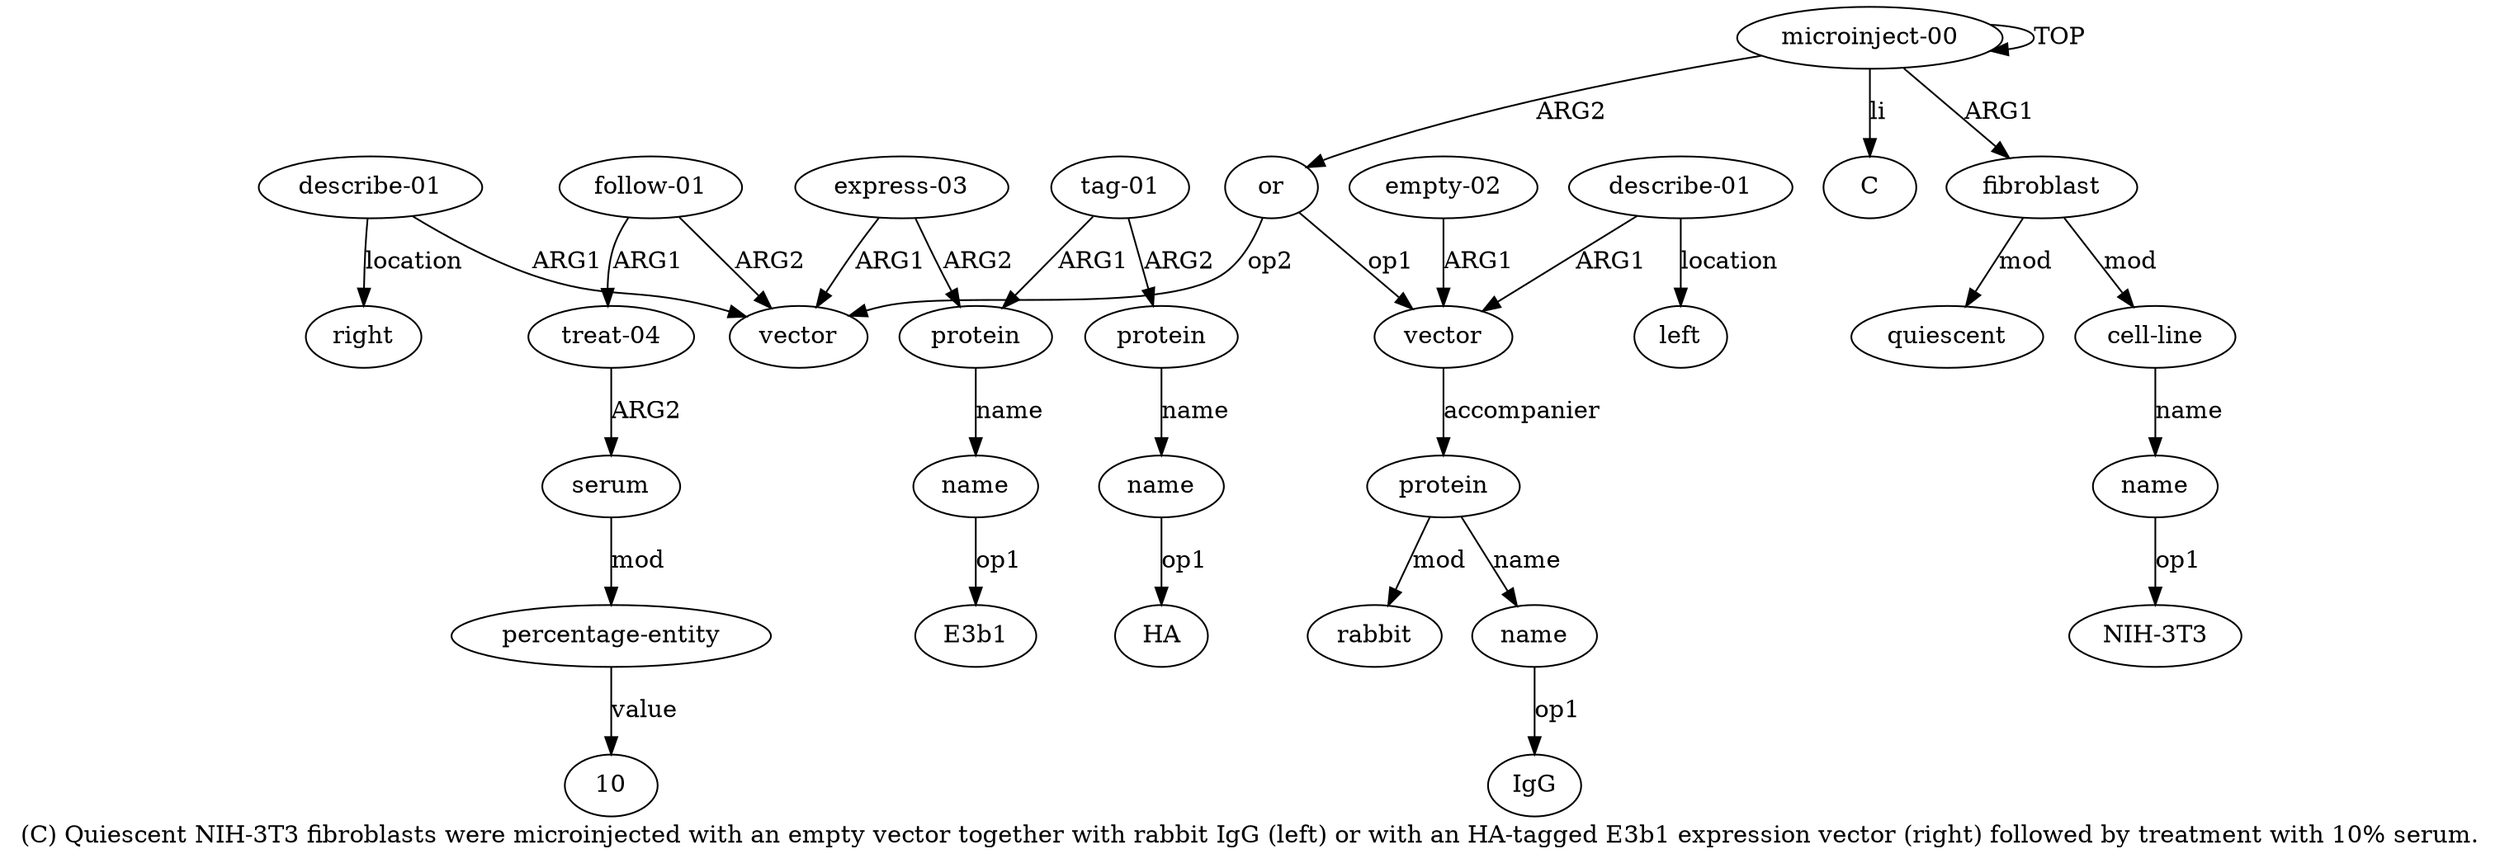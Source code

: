 digraph  {
	graph [label="(C) Quiescent NIH-3T3 fibroblasts were microinjected with an empty vector together with rabbit IgG (left) or with an HA-tagged E3b1 \
expression vector (right) followed by treatment with 10% serum."];
	node [label="\N"];
	a20	 [color=black,
		gold_ind=20,
		gold_label="describe-01",
		label="describe-01",
		test_ind=20,
		test_label="describe-01"];
	a21	 [color=black,
		gold_ind=21,
		gold_label=right,
		label=right,
		test_ind=21,
		test_label=right];
	a20 -> a21 [key=0,
	color=black,
	gold_label=location,
	label=location,
	test_label=location];
a13 [color=black,
	gold_ind=13,
	gold_label=vector,
	label=vector,
	test_ind=13,
	test_label=vector];
a20 -> a13 [key=0,
color=black,
gold_label=ARG1,
label=ARG1,
test_label=ARG1];
a22 [color=black,
gold_ind=22,
gold_label="follow-01",
label="follow-01",
test_ind=22,
test_label="follow-01"];
a23 [color=black,
gold_ind=23,
gold_label="treat-04",
label="treat-04",
test_ind=23,
test_label="treat-04"];
a22 -> a23 [key=0,
color=black,
gold_label=ARG1,
label=ARG1,
test_label=ARG1];
a22 -> a13 [key=0,
color=black,
gold_label=ARG2,
label=ARG2,
test_label=ARG2];
a24 [color=black,
gold_ind=24,
gold_label=serum,
label=serum,
test_ind=24,
test_label=serum];
a23 -> a24 [key=0,
color=black,
gold_label=ARG2,
label=ARG2,
test_label=ARG2];
a25 [color=black,
gold_ind=25,
gold_label="percentage-entity",
label="percentage-entity",
test_ind=25,
test_label="percentage-entity"];
a24 -> a25 [key=0,
color=black,
gold_label=mod,
label=mod,
test_label=mod];
"a25 10" [color=black,
gold_ind=-1,
gold_label=10,
label=10,
test_ind=-1,
test_label=10];
a25 -> "a25 10" [key=0,
color=black,
gold_label=value,
label=value,
test_label=value];
a26 [color=black,
gold_ind=26,
gold_label=C,
label=C,
test_ind=26,
test_label=C];
"a19 HA" [color=black,
gold_ind=-1,
gold_label=HA,
label=HA,
test_ind=-1,
test_label=HA];
"a9 IgG" [color=black,
gold_ind=-1,
gold_label=IgG,
label=IgG,
test_ind=-1,
test_label=IgG];
a15 [color=black,
gold_ind=15,
gold_label=protein,
label=protein,
test_ind=15,
test_label=protein];
a16 [color=black,
gold_ind=16,
gold_label=name,
label=name,
test_ind=16,
test_label=name];
a15 -> a16 [key=0,
color=black,
gold_label=name,
label=name,
test_label=name];
a14 [color=black,
gold_ind=14,
gold_label="express-03",
label="express-03",
test_ind=14,
test_label="express-03"];
a14 -> a15 [key=0,
color=black,
gold_label=ARG2,
label=ARG2,
test_label=ARG2];
a14 -> a13 [key=0,
color=black,
gold_label=ARG1,
label=ARG1,
test_label=ARG1];
a17 [color=black,
gold_ind=17,
gold_label="tag-01",
label="tag-01",
test_ind=17,
test_label="tag-01"];
a17 -> a15 [key=0,
color=black,
gold_label=ARG1,
label=ARG1,
test_label=ARG1];
a18 [color=black,
gold_ind=18,
gold_label=protein,
label=protein,
test_ind=18,
test_label=protein];
a17 -> a18 [key=0,
color=black,
gold_label=ARG2,
label=ARG2,
test_label=ARG2];
"a16 E3b1" [color=black,
gold_ind=-1,
gold_label=E3b1,
label=E3b1,
test_ind=-1,
test_label=E3b1];
a16 -> "a16 E3b1" [key=0,
color=black,
gold_label=op1,
label=op1,
test_label=op1];
a11 [color=black,
gold_ind=11,
gold_label="describe-01",
label="describe-01",
test_ind=11,
test_label="describe-01"];
a12 [color=black,
gold_ind=12,
gold_label=left,
label=left,
test_ind=12,
test_label=left];
a11 -> a12 [key=0,
color=black,
gold_label=location,
label=location,
test_label=location];
a6 [color=black,
gold_ind=6,
gold_label=vector,
label=vector,
test_ind=6,
test_label=vector];
a11 -> a6 [key=0,
color=black,
gold_label=ARG1,
label=ARG1,
test_label=ARG1];
a10 [color=black,
gold_ind=10,
gold_label=rabbit,
label=rabbit,
test_ind=10,
test_label=rabbit];
a19 [color=black,
gold_ind=19,
gold_label=name,
label=name,
test_ind=19,
test_label=name];
a19 -> "a19 HA" [key=0,
color=black,
gold_label=op1,
label=op1,
test_label=op1];
a18 -> a19 [key=0,
color=black,
gold_label=name,
label=name,
test_label=name];
a1 [color=black,
gold_ind=1,
gold_label=fibroblast,
label=fibroblast,
test_ind=1,
test_label=fibroblast];
a2 [color=black,
gold_ind=2,
gold_label="cell-line",
label="cell-line",
test_ind=2,
test_label="cell-line"];
a1 -> a2 [key=0,
color=black,
gold_label=mod,
label=mod,
test_label=mod];
a4 [color=black,
gold_ind=4,
gold_label=quiescent,
label=quiescent,
test_ind=4,
test_label=quiescent];
a1 -> a4 [key=0,
color=black,
gold_label=mod,
label=mod,
test_label=mod];
a0 [color=black,
gold_ind=0,
gold_label="microinject-00",
label="microinject-00",
test_ind=0,
test_label="microinject-00"];
a0 -> a26 [key=0,
color=black,
gold_label=li,
label=li,
test_label=li];
a0 -> a1 [key=0,
color=black,
gold_label=ARG1,
label=ARG1,
test_label=ARG1];
a0 -> a0 [key=0,
color=black,
gold_label=TOP,
label=TOP,
test_label=TOP];
a5 [color=black,
gold_ind=5,
gold_label=or,
label=or,
test_ind=5,
test_label=or];
a0 -> a5 [key=0,
color=black,
gold_label=ARG2,
label=ARG2,
test_label=ARG2];
a3 [color=black,
gold_ind=3,
gold_label=name,
label=name,
test_ind=3,
test_label=name];
"a3 NIH-3T3" [color=black,
gold_ind=-1,
gold_label="NIH-3T3",
label="NIH-3T3",
test_ind=-1,
test_label="NIH-3T3"];
a3 -> "a3 NIH-3T3" [key=0,
color=black,
gold_label=op1,
label=op1,
test_label=op1];
a2 -> a3 [key=0,
color=black,
gold_label=name,
label=name,
test_label=name];
a5 -> a13 [key=0,
color=black,
gold_label=op2,
label=op2,
test_label=op2];
a5 -> a6 [key=0,
color=black,
gold_label=op1,
label=op1,
test_label=op1];
a7 [color=black,
gold_ind=7,
gold_label="empty-02",
label="empty-02",
test_ind=7,
test_label="empty-02"];
a7 -> a6 [key=0,
color=black,
gold_label=ARG1,
label=ARG1,
test_label=ARG1];
a8 [color=black,
gold_ind=8,
gold_label=protein,
label=protein,
test_ind=8,
test_label=protein];
a6 -> a8 [key=0,
color=black,
gold_label=accompanier,
label=accompanier,
test_label=accompanier];
a9 [color=black,
gold_ind=9,
gold_label=name,
label=name,
test_ind=9,
test_label=name];
a9 -> "a9 IgG" [key=0,
color=black,
gold_label=op1,
label=op1,
test_label=op1];
a8 -> a10 [key=0,
color=black,
gold_label=mod,
label=mod,
test_label=mod];
a8 -> a9 [key=0,
color=black,
gold_label=name,
label=name,
test_label=name];
}
